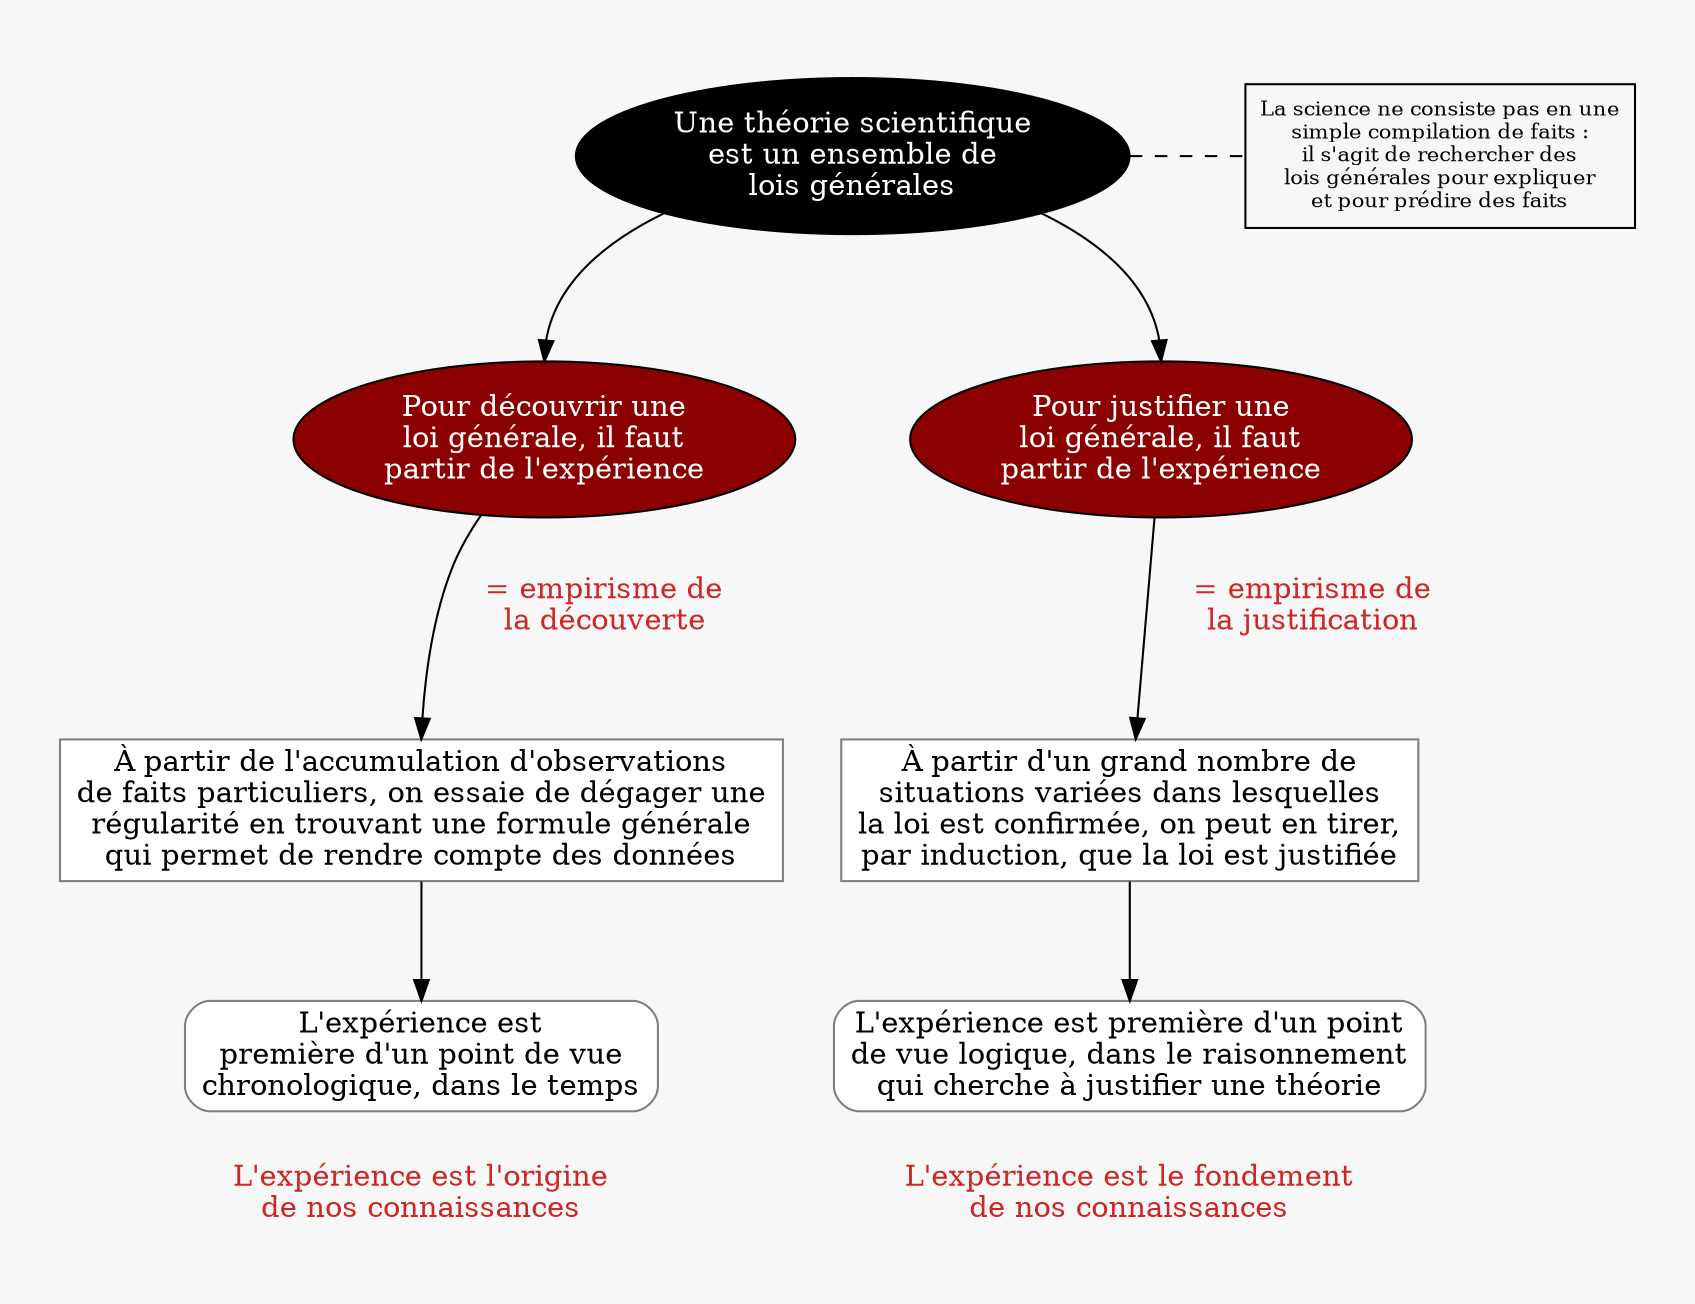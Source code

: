 digraph G {
// Template : diagram
// Usage : cours sur l'épistémologie

//rankdir=LR
splines=true
//splines=curved
bgcolor=grey97
pad=0.4
style=filled
edge[minlen=4]
ranksep=0.1
nodesep=0.2 // valeur à changer ?
ratio=0.75

// NIVEAU 1
node[style="filled"; fillcolor=12 ; fontcolor=white]
// a1[label=""]

a1[label="Une théorie scientifique
est un ensemble de
lois générales"]

// NIVEAU 2
node[style="filled, rounded";fillcolor=red4;fontcolor=white]
// b1[label=""]

a1->b1[headport=n]
b1[label="Pour découvrir une
loi générale, il faut
partir de l'expérience"]

a1->b2[headport=n]
b2[label="Pour justifier une
loi générale, il faut
partir de l'expérience"]

{rank=same;b1->b2[style=invis]}


// NIVEAU 3 (sans intermédiaire)
node [shape=box; style=filled;fillcolor=white;fontcolor=black;color=grey50]
//
b1->c1
c1[label="À partir de l'accumulation d'observations
de faits particuliers, on essaie de dégager une
régularité en trouvant une formule générale
qui permet de rendre compte des données"]

b2->c2
c2[label="À partir d'un grand nombre de
situations variées dans lesquelles
la loi est confirmée, on peut en tirer,
par induction, que la loi est justifiée"]



// INTERMEDIAIRE AVANT NIVEAU 3
node[style=filled;fillcolor=grey78;shape=oval]
// [arrowhead=none]
// bc1[label=""]


// NIVEAU 3 (avec intermédiaire)
node[style="filled";fillcolor=white;shape=box;color=grey50]
// c1[label=""]

// NIVEAU 4
node[style="filled, rounded";fillcolor=white;shape=box;color=grey50]
// d1[label=""]

c1->d1
d1[label="L'expérience est
première d'un point de vue
chronologique, dans le temps"]

c2->d2
d2[label="L'expérience est première d'un point
de vue logique, dans le raisonnement
qui cherche à justifier une théorie"]

// ETIQUETTES EN ROUGE
node[shape=plaintext;fontcolor=firebrick3;fillcolor=grey97]
// e1[label=< <B>= Titre</B><BR /><BR />Contenu<BR /> >]
// e1[label=""]
// ->e1[minlen=1;style=invis]

b1->e1[minlen=1;style=invis]
e1[label="= empirisme de
la découverte"]

b2->e2[minlen=1;style=invis]
e2[label="= empirisme de
la justification"]

d1->e3[minlen=1;style=invis]
e3[label="L'expérience est l'origine
de nos connaissances"]

d2->e4[minlen=1;style=invis]
e4[label="L'expérience est le fondement
de nos connaissances"]

// Remarques
node[color=black;shape=box;style=filled;margin=0.1;fontcolor=black;fontsize=10]
edge[color=black;arrowhead="none";xlabel="";style=dashed]
// r1[label=""]
// {rank=same;->r1}
// {rank=same;r1->[dir=back]}

r1[label="La science ne consiste pas en une
simple compilation de faits :
il s'agit de rechercher des
lois générales pour expliquer
et pour prédire des faits"]
{rank=same;a1->r1}

}





